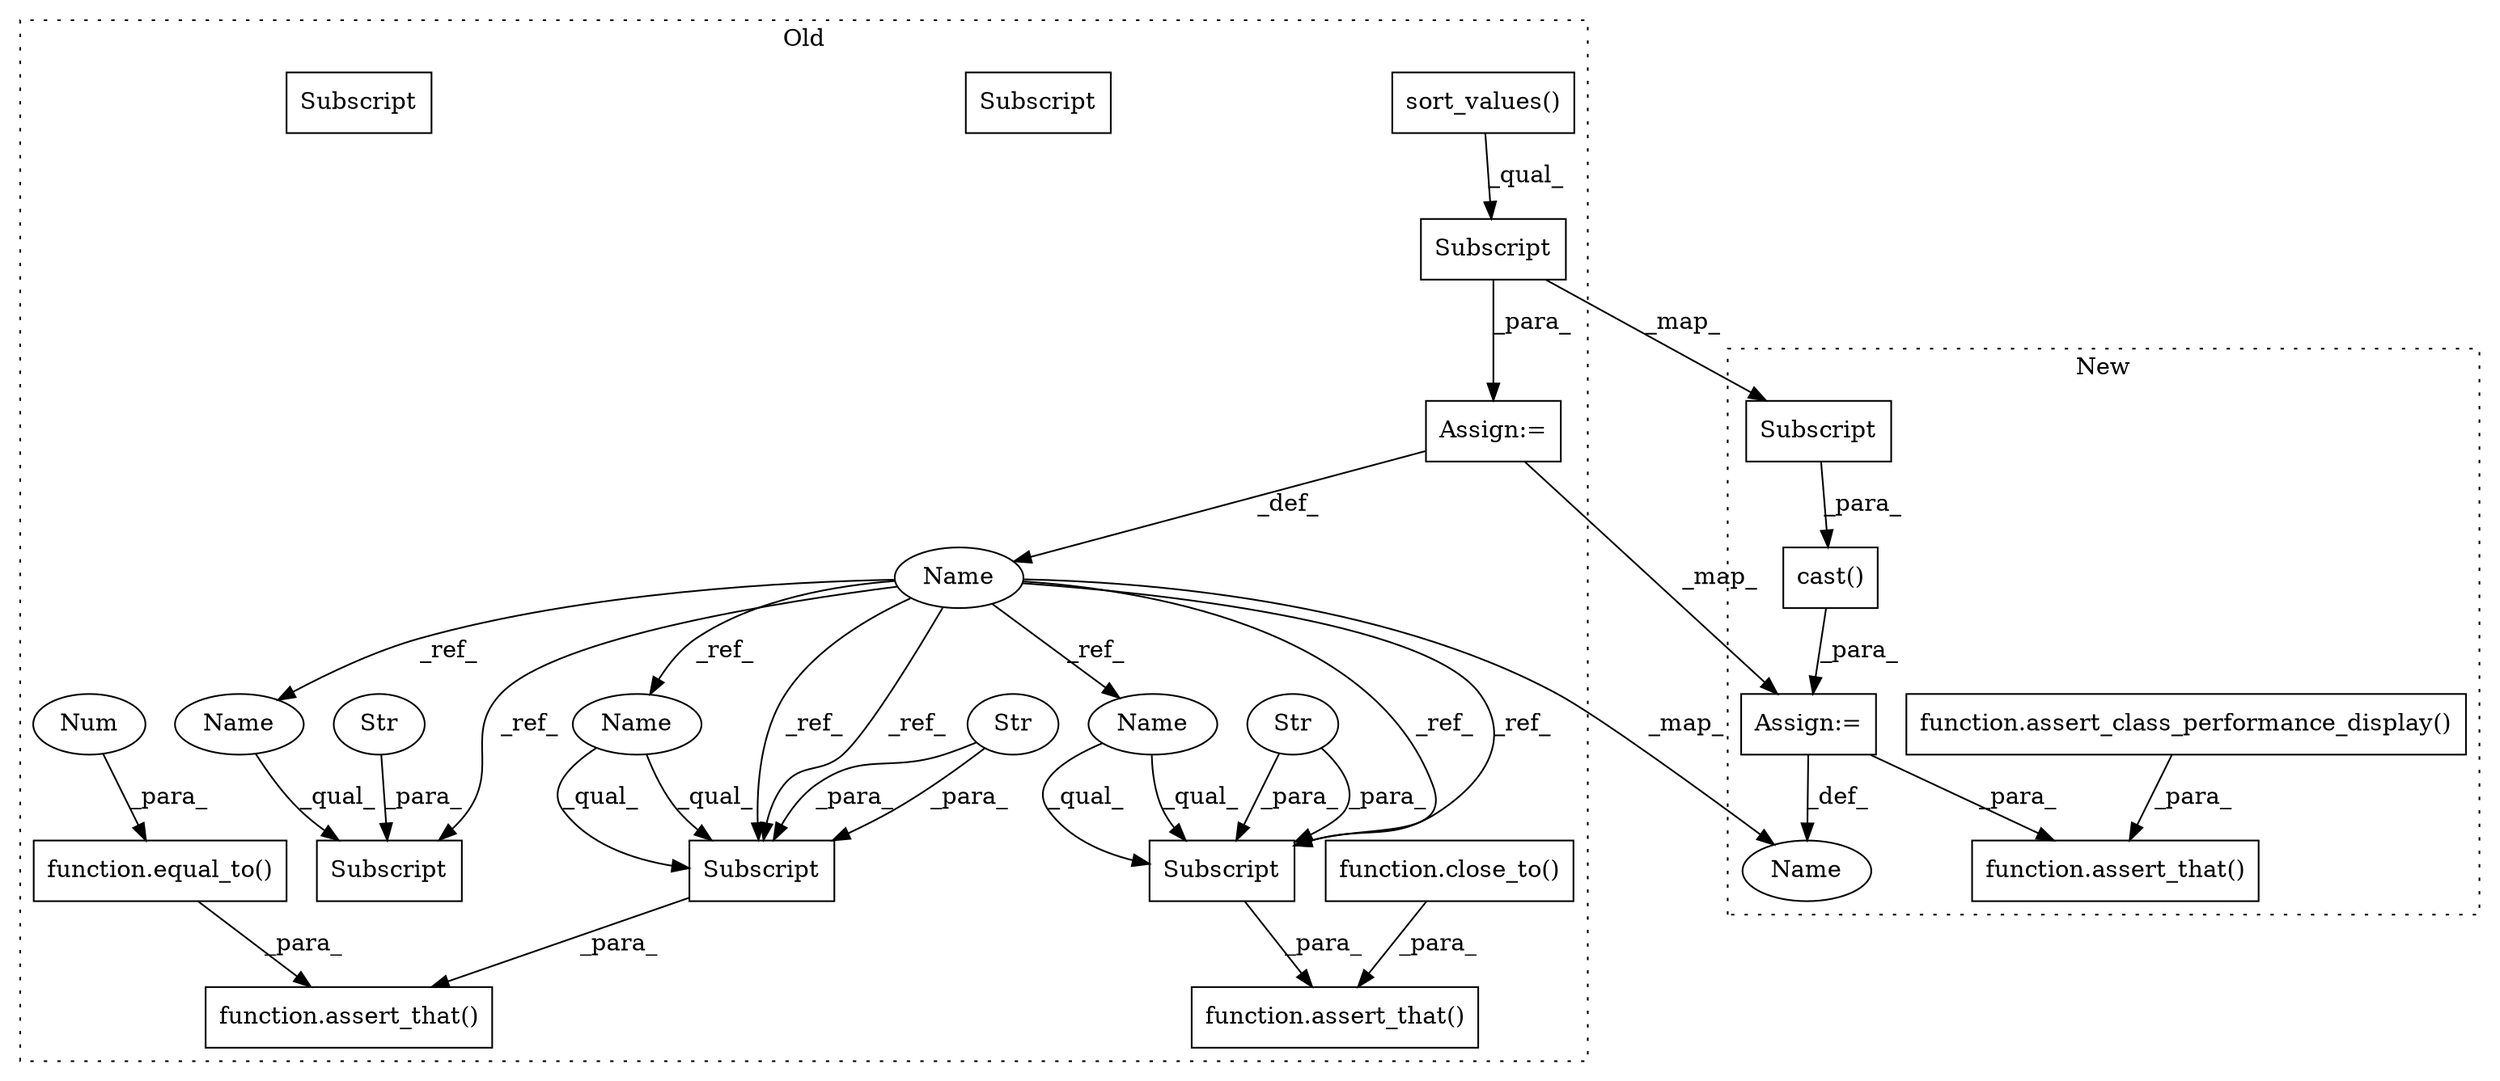 digraph G {
subgraph cluster0 {
1 [label="sort_values()" a="75" s="3667" l="65" shape="box"];
3 [label="function.assert_that()" a="75" s="3868,3922" l="12,1" shape="box"];
4 [label="Subscript" a="63" s="3880,0" l="18,0" shape="box"];
6 [label="Str" a="66" s="3890" l="7" shape="ellipse"];
7 [label="function.close_to()" a="75" s="3900,3921" l="9,1" shape="box"];
9 [label="Subscript" a="63" s="3667,0" l="73,0" shape="box"];
11 [label="Name" a="87" s="3655" l="9" shape="ellipse"];
13 [label="function.assert_that()" a="75" s="3991,4034" l="12,1" shape="box"];
14 [label="Subscript" a="63" s="3940,0" l="30,0" shape="box"];
15 [label="Str" a="66" s="3950" l="19" shape="ellipse"];
16 [label="Subscript" a="63" s="4003,0" l="18,0" shape="box"];
17 [label="Str" a="66" s="4013" l="7" shape="ellipse"];
18 [label="function.equal_to()" a="75" s="4023,4033" l="9,1" shape="box"];
19 [label="Num" a="76" s="4032" l="1" shape="ellipse"];
20 [label="Assign:=" a="68" s="3664" l="3" shape="box"];
22 [label="Subscript" a="63" s="3880,0" l="18,0" shape="box"];
23 [label="Subscript" a="63" s="4003,0" l="18,0" shape="box"];
24 [label="Name" a="87" s="3940" l="9" shape="ellipse"];
25 [label="Name" a="87" s="3880" l="9" shape="ellipse"];
26 [label="Name" a="87" s="4003" l="9" shape="ellipse"];
label = "Old";
style="dotted";
}
subgraph cluster1 {
2 [label="function.assert_class_performance_display()" a="75" s="4939" l="868" shape="box"];
5 [label="function.assert_that()" a="75" s="4914,5807" l="12,1" shape="box"];
8 [label="cast()" a="75" s="4822,4858" l="7,1" shape="box"];
10 [label="Subscript" a="63" s="4841,0" l="17,0" shape="box"];
12 [label="Name" a="87" s="4813" l="6" shape="ellipse"];
21 [label="Assign:=" a="68" s="4819" l="3" shape="box"];
label = "New";
style="dotted";
}
1 -> 9 [label="_qual_"];
2 -> 5 [label="_para_"];
6 -> 22 [label="_para_"];
6 -> 22 [label="_para_"];
7 -> 3 [label="_para_"];
8 -> 21 [label="_para_"];
9 -> 20 [label="_para_"];
9 -> 10 [label="_map_"];
10 -> 8 [label="_para_"];
11 -> 23 [label="_ref_"];
11 -> 22 [label="_ref_"];
11 -> 12 [label="_map_"];
11 -> 22 [label="_ref_"];
11 -> 24 [label="_ref_"];
11 -> 23 [label="_ref_"];
11 -> 25 [label="_ref_"];
11 -> 26 [label="_ref_"];
11 -> 14 [label="_ref_"];
15 -> 14 [label="_para_"];
17 -> 23 [label="_para_"];
17 -> 23 [label="_para_"];
18 -> 13 [label="_para_"];
19 -> 18 [label="_para_"];
20 -> 11 [label="_def_"];
20 -> 21 [label="_map_"];
21 -> 12 [label="_def_"];
21 -> 5 [label="_para_"];
22 -> 3 [label="_para_"];
23 -> 13 [label="_para_"];
24 -> 14 [label="_qual_"];
25 -> 22 [label="_qual_"];
25 -> 22 [label="_qual_"];
26 -> 23 [label="_qual_"];
26 -> 23 [label="_qual_"];
}